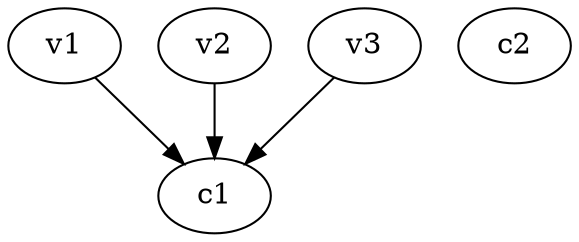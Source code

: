 strict digraph  {
c1;
c2;
v1;
v2;
v3;
v1 -> c1  [weight=1];
v2 -> c1  [weight=1];
v3 -> c1  [weight=1];
}
